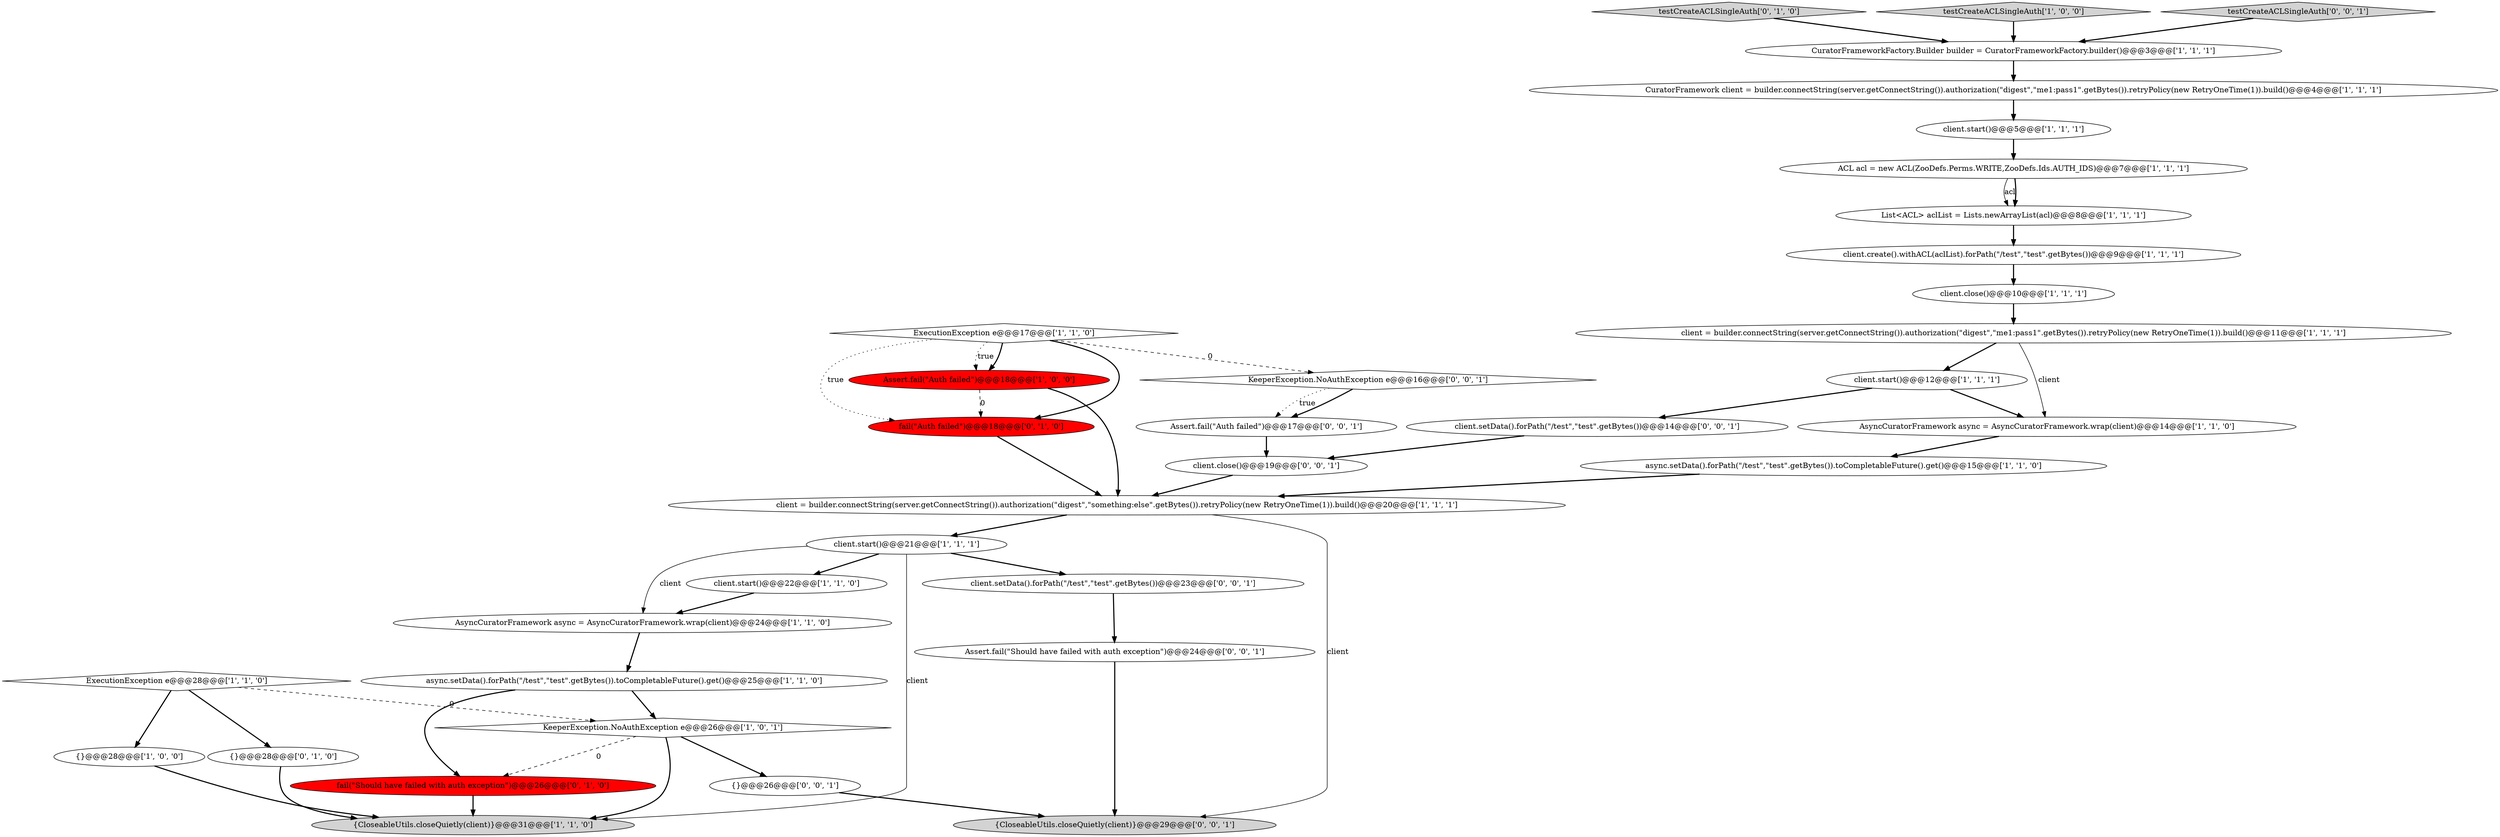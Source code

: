 digraph {
6 [style = filled, label = "ExecutionException e@@@17@@@['1', '1', '0']", fillcolor = white, shape = diamond image = "AAA0AAABBB1BBB"];
17 [style = filled, label = "client = builder.connectString(server.getConnectString()).authorization(\"digest\",\"something:else\".getBytes()).retryPolicy(new RetryOneTime(1)).build()@@@20@@@['1', '1', '1']", fillcolor = white, shape = ellipse image = "AAA0AAABBB1BBB"];
31 [style = filled, label = "client.setData().forPath(\"/test\",\"test\".getBytes())@@@23@@@['0', '0', '1']", fillcolor = white, shape = ellipse image = "AAA0AAABBB3BBB"];
3 [style = filled, label = "CuratorFramework client = builder.connectString(server.getConnectString()).authorization(\"digest\",\"me1:pass1\".getBytes()).retryPolicy(new RetryOneTime(1)).build()@@@4@@@['1', '1', '1']", fillcolor = white, shape = ellipse image = "AAA0AAABBB1BBB"];
15 [style = filled, label = "Assert.fail(\"Auth failed\")@@@18@@@['1', '0', '0']", fillcolor = red, shape = ellipse image = "AAA1AAABBB1BBB"];
0 [style = filled, label = "AsyncCuratorFramework async = AsyncCuratorFramework.wrap(client)@@@24@@@['1', '1', '0']", fillcolor = white, shape = ellipse image = "AAA0AAABBB1BBB"];
2 [style = filled, label = "{}@@@28@@@['1', '0', '0']", fillcolor = white, shape = ellipse image = "AAA0AAABBB1BBB"];
25 [style = filled, label = "testCreateACLSingleAuth['0', '1', '0']", fillcolor = lightgray, shape = diamond image = "AAA0AAABBB2BBB"];
30 [style = filled, label = "client.close()@@@19@@@['0', '0', '1']", fillcolor = white, shape = ellipse image = "AAA0AAABBB3BBB"];
33 [style = filled, label = "Assert.fail(\"Auth failed\")@@@17@@@['0', '0', '1']", fillcolor = white, shape = ellipse image = "AAA0AAABBB3BBB"];
13 [style = filled, label = "client = builder.connectString(server.getConnectString()).authorization(\"digest\",\"me1:pass1\".getBytes()).retryPolicy(new RetryOneTime(1)).build()@@@11@@@['1', '1', '1']", fillcolor = white, shape = ellipse image = "AAA0AAABBB1BBB"];
8 [style = filled, label = "testCreateACLSingleAuth['1', '0', '0']", fillcolor = lightgray, shape = diamond image = "AAA0AAABBB1BBB"];
23 [style = filled, label = "{}@@@28@@@['0', '1', '0']", fillcolor = white, shape = ellipse image = "AAA0AAABBB2BBB"];
19 [style = filled, label = "CuratorFrameworkFactory.Builder builder = CuratorFrameworkFactory.builder()@@@3@@@['1', '1', '1']", fillcolor = white, shape = ellipse image = "AAA0AAABBB1BBB"];
22 [style = filled, label = "{CloseableUtils.closeQuietly(client)}@@@31@@@['1', '1', '0']", fillcolor = lightgray, shape = ellipse image = "AAA0AAABBB1BBB"];
35 [style = filled, label = "Assert.fail(\"Should have failed with auth exception\")@@@24@@@['0', '0', '1']", fillcolor = white, shape = ellipse image = "AAA0AAABBB3BBB"];
14 [style = filled, label = "client.start()@@@12@@@['1', '1', '1']", fillcolor = white, shape = ellipse image = "AAA0AAABBB1BBB"];
1 [style = filled, label = "AsyncCuratorFramework async = AsyncCuratorFramework.wrap(client)@@@14@@@['1', '1', '0']", fillcolor = white, shape = ellipse image = "AAA0AAABBB1BBB"];
32 [style = filled, label = "{}@@@26@@@['0', '0', '1']", fillcolor = white, shape = ellipse image = "AAA0AAABBB3BBB"];
26 [style = filled, label = "fail(\"Auth failed\")@@@18@@@['0', '1', '0']", fillcolor = red, shape = ellipse image = "AAA1AAABBB2BBB"];
7 [style = filled, label = "async.setData().forPath(\"/test\",\"test\".getBytes()).toCompletableFuture().get()@@@25@@@['1', '1', '0']", fillcolor = white, shape = ellipse image = "AAA0AAABBB1BBB"];
24 [style = filled, label = "fail(\"Should have failed with auth exception\")@@@26@@@['0', '1', '0']", fillcolor = red, shape = ellipse image = "AAA1AAABBB2BBB"];
5 [style = filled, label = "client.create().withACL(aclList).forPath(\"/test\",\"test\".getBytes())@@@9@@@['1', '1', '1']", fillcolor = white, shape = ellipse image = "AAA0AAABBB1BBB"];
21 [style = filled, label = "client.close()@@@10@@@['1', '1', '1']", fillcolor = white, shape = ellipse image = "AAA0AAABBB1BBB"];
18 [style = filled, label = "ExecutionException e@@@28@@@['1', '1', '0']", fillcolor = white, shape = diamond image = "AAA0AAABBB1BBB"];
27 [style = filled, label = "testCreateACLSingleAuth['0', '0', '1']", fillcolor = lightgray, shape = diamond image = "AAA0AAABBB3BBB"];
11 [style = filled, label = "List<ACL> aclList = Lists.newArrayList(acl)@@@8@@@['1', '1', '1']", fillcolor = white, shape = ellipse image = "AAA0AAABBB1BBB"];
29 [style = filled, label = "client.setData().forPath(\"/test\",\"test\".getBytes())@@@14@@@['0', '0', '1']", fillcolor = white, shape = ellipse image = "AAA0AAABBB3BBB"];
34 [style = filled, label = "{CloseableUtils.closeQuietly(client)}@@@29@@@['0', '0', '1']", fillcolor = lightgray, shape = ellipse image = "AAA0AAABBB3BBB"];
28 [style = filled, label = "KeeperException.NoAuthException e@@@16@@@['0', '0', '1']", fillcolor = white, shape = diamond image = "AAA0AAABBB3BBB"];
9 [style = filled, label = "client.start()@@@21@@@['1', '1', '1']", fillcolor = white, shape = ellipse image = "AAA0AAABBB1BBB"];
20 [style = filled, label = "KeeperException.NoAuthException e@@@26@@@['1', '0', '1']", fillcolor = white, shape = diamond image = "AAA0AAABBB1BBB"];
10 [style = filled, label = "ACL acl = new ACL(ZooDefs.Perms.WRITE,ZooDefs.Ids.AUTH_IDS)@@@7@@@['1', '1', '1']", fillcolor = white, shape = ellipse image = "AAA0AAABBB1BBB"];
12 [style = filled, label = "client.start()@@@5@@@['1', '1', '1']", fillcolor = white, shape = ellipse image = "AAA0AAABBB1BBB"];
16 [style = filled, label = "async.setData().forPath(\"/test\",\"test\".getBytes()).toCompletableFuture().get()@@@15@@@['1', '1', '0']", fillcolor = white, shape = ellipse image = "AAA0AAABBB1BBB"];
4 [style = filled, label = "client.start()@@@22@@@['1', '1', '0']", fillcolor = white, shape = ellipse image = "AAA0AAABBB1BBB"];
10->11 [style = solid, label="acl"];
6->26 [style = bold, label=""];
30->17 [style = bold, label=""];
18->23 [style = bold, label=""];
26->17 [style = bold, label=""];
29->30 [style = bold, label=""];
8->19 [style = bold, label=""];
9->31 [style = bold, label=""];
28->33 [style = dotted, label="true"];
9->4 [style = bold, label=""];
17->9 [style = bold, label=""];
20->32 [style = bold, label=""];
9->0 [style = solid, label="client"];
32->34 [style = bold, label=""];
16->17 [style = bold, label=""];
3->12 [style = bold, label=""];
7->20 [style = bold, label=""];
18->2 [style = bold, label=""];
24->22 [style = bold, label=""];
9->22 [style = solid, label="client"];
6->15 [style = bold, label=""];
14->1 [style = bold, label=""];
4->0 [style = bold, label=""];
20->22 [style = bold, label=""];
0->7 [style = bold, label=""];
5->21 [style = bold, label=""];
6->28 [style = dashed, label="0"];
11->5 [style = bold, label=""];
15->17 [style = bold, label=""];
7->24 [style = bold, label=""];
12->10 [style = bold, label=""];
6->26 [style = dotted, label="true"];
23->22 [style = bold, label=""];
28->33 [style = bold, label=""];
31->35 [style = bold, label=""];
1->16 [style = bold, label=""];
20->24 [style = dashed, label="0"];
18->20 [style = dashed, label="0"];
25->19 [style = bold, label=""];
14->29 [style = bold, label=""];
33->30 [style = bold, label=""];
15->26 [style = dashed, label="0"];
27->19 [style = bold, label=""];
17->34 [style = solid, label="client"];
6->15 [style = dotted, label="true"];
2->22 [style = bold, label=""];
35->34 [style = bold, label=""];
19->3 [style = bold, label=""];
13->14 [style = bold, label=""];
13->1 [style = solid, label="client"];
21->13 [style = bold, label=""];
10->11 [style = bold, label=""];
}

